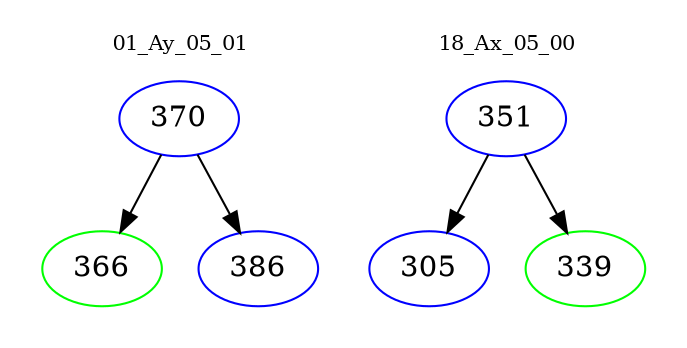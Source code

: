 digraph{
subgraph cluster_0 {
color = white
label = "01_Ay_05_01";
fontsize=10;
T0_370 [label="370", color="blue"]
T0_370 -> T0_366 [color="black"]
T0_366 [label="366", color="green"]
T0_370 -> T0_386 [color="black"]
T0_386 [label="386", color="blue"]
}
subgraph cluster_1 {
color = white
label = "18_Ax_05_00";
fontsize=10;
T1_351 [label="351", color="blue"]
T1_351 -> T1_305 [color="black"]
T1_305 [label="305", color="blue"]
T1_351 -> T1_339 [color="black"]
T1_339 [label="339", color="green"]
}
}
